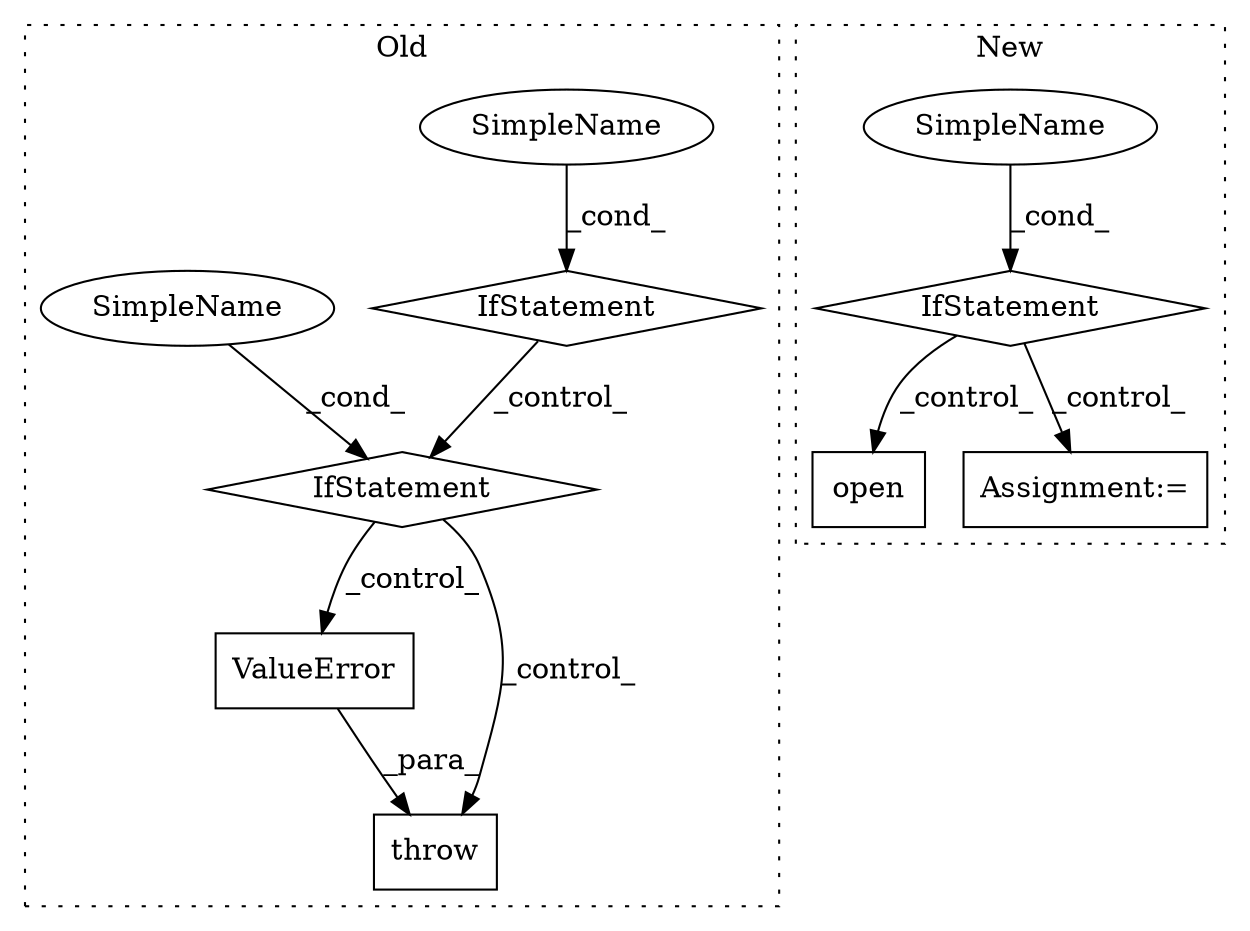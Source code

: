 digraph G {
subgraph cluster0 {
1 [label="ValueError" a="32" s="3560,3619" l="11,1" shape="box"];
3 [label="IfStatement" a="25" s="3417,3438" l="4,2" shape="diamond"];
4 [label="SimpleName" a="42" s="" l="" shape="ellipse"];
5 [label="IfStatement" a="25" s="3514,3544" l="4,2" shape="diamond"];
6 [label="throw" a="53" s="3554" l="6" shape="box"];
8 [label="SimpleName" a="42" s="" l="" shape="ellipse"];
label = "Old";
style="dotted";
}
subgraph cluster1 {
2 [label="open" a="32" s="5487,5533" l="5,1" shape="box"];
7 [label="IfStatement" a="25" s="4915,4932" l="4,2" shape="diamond"];
9 [label="SimpleName" a="42" s="4919" l="13" shape="ellipse"];
10 [label="Assignment:=" a="7" s="5263" l="1" shape="box"];
label = "New";
style="dotted";
}
1 -> 6 [label="_para_"];
3 -> 5 [label="_control_"];
4 -> 3 [label="_cond_"];
5 -> 1 [label="_control_"];
5 -> 6 [label="_control_"];
7 -> 10 [label="_control_"];
7 -> 2 [label="_control_"];
8 -> 5 [label="_cond_"];
9 -> 7 [label="_cond_"];
}